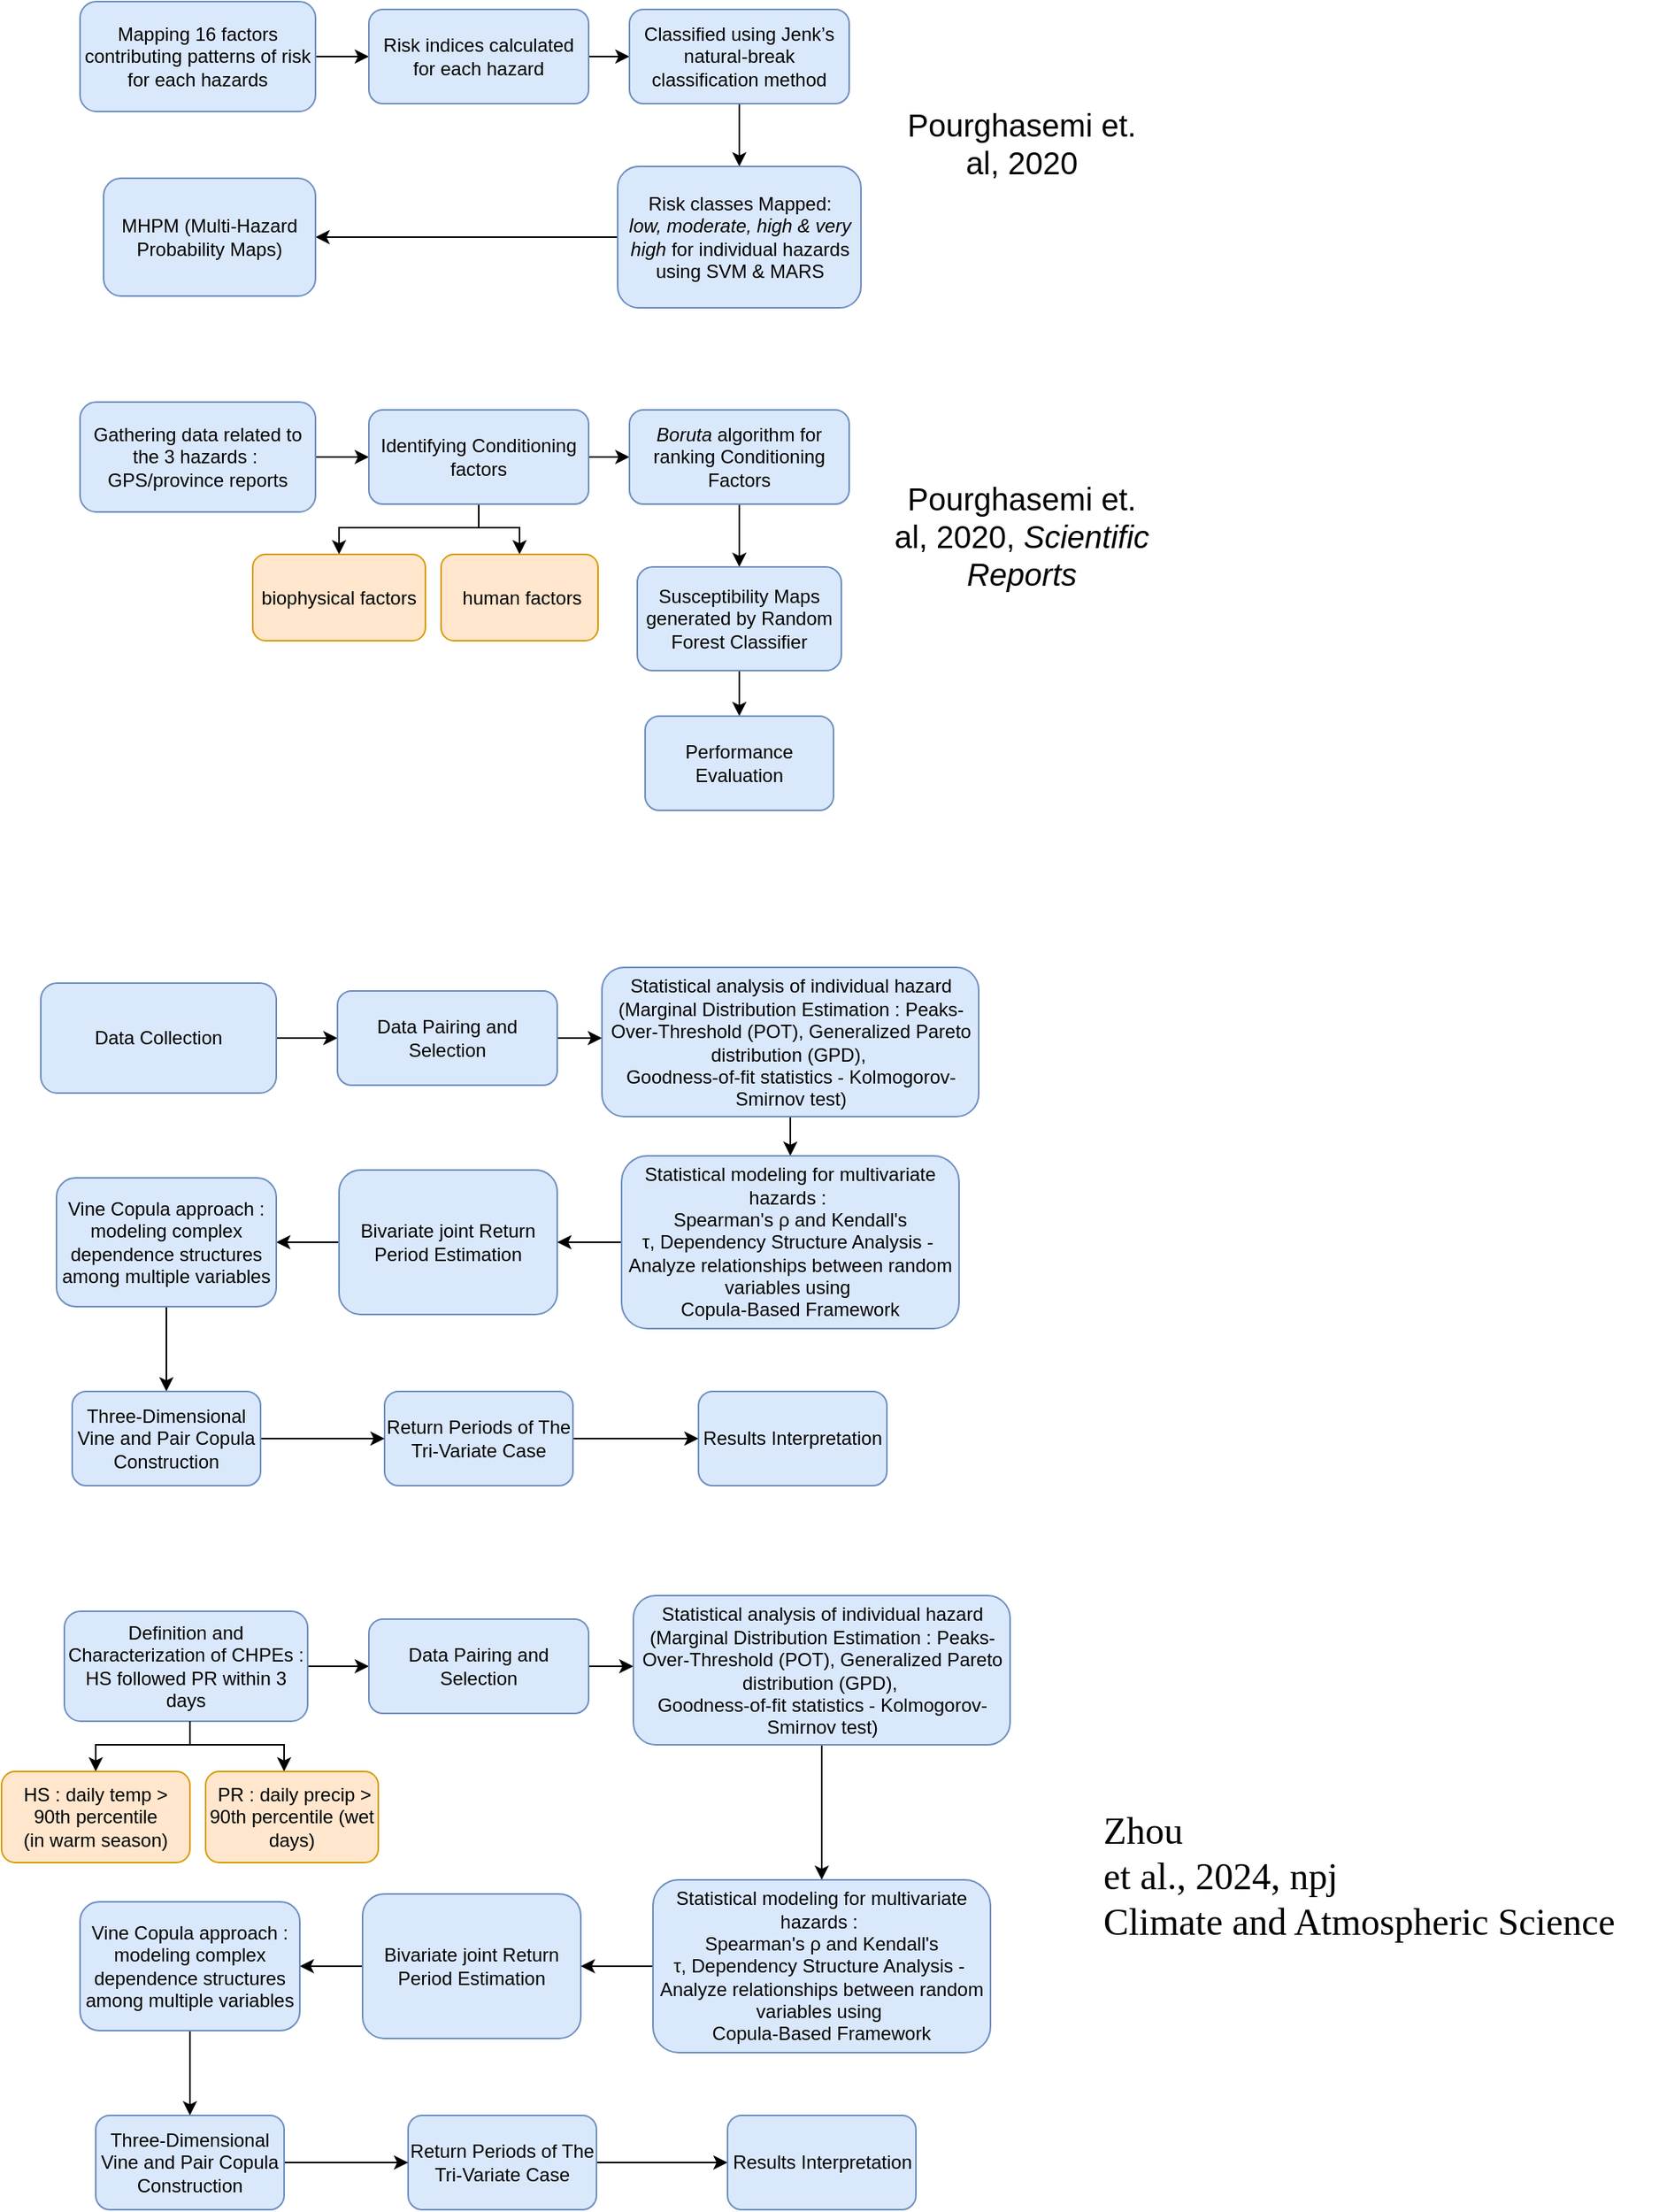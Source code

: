 <mxfile version="24.7.16">
  <diagram id="C5RBs43oDa-KdzZeNtuy" name="Page-1">
    <mxGraphModel dx="875" dy="471" grid="1" gridSize="10" guides="1" tooltips="1" connect="1" arrows="1" fold="1" page="1" pageScale="1" pageWidth="827" pageHeight="1169" math="0" shadow="0">
      <root>
        <mxCell id="WIyWlLk6GJQsqaUBKTNV-0" />
        <mxCell id="WIyWlLk6GJQsqaUBKTNV-1" parent="WIyWlLk6GJQsqaUBKTNV-0" />
        <mxCell id="TH8gpv6u57OxP0Jq2p1X-1" style="edgeStyle=orthogonalEdgeStyle;rounded=0;orthogonalLoop=1;jettySize=auto;html=1;entryX=0;entryY=0.5;entryDx=0;entryDy=0;" parent="WIyWlLk6GJQsqaUBKTNV-1" source="WIyWlLk6GJQsqaUBKTNV-3" target="WIyWlLk6GJQsqaUBKTNV-11" edge="1">
          <mxGeometry relative="1" as="geometry" />
        </mxCell>
        <mxCell id="WIyWlLk6GJQsqaUBKTNV-3" value="Mapping 16 factors contributing patterns of risk for each hazards" style="rounded=1;whiteSpace=wrap;html=1;fontSize=12;glass=0;strokeWidth=1;shadow=0;fillColor=#dae8fc;strokeColor=#6c8ebf;" parent="WIyWlLk6GJQsqaUBKTNV-1" vertex="1">
          <mxGeometry x="160" y="75" width="150" height="70" as="geometry" />
        </mxCell>
        <mxCell id="TH8gpv6u57OxP0Jq2p1X-3" value="" style="edgeStyle=orthogonalEdgeStyle;rounded=0;orthogonalLoop=1;jettySize=auto;html=1;" parent="WIyWlLk6GJQsqaUBKTNV-1" source="WIyWlLk6GJQsqaUBKTNV-11" target="TH8gpv6u57OxP0Jq2p1X-2" edge="1">
          <mxGeometry relative="1" as="geometry" />
        </mxCell>
        <mxCell id="WIyWlLk6GJQsqaUBKTNV-11" value="&lt;div&gt;Risk indices calculated for each hazard&lt;/div&gt;" style="rounded=1;whiteSpace=wrap;html=1;fontSize=12;glass=0;strokeWidth=1;shadow=0;fillColor=#dae8fc;strokeColor=#6c8ebf;" parent="WIyWlLk6GJQsqaUBKTNV-1" vertex="1">
          <mxGeometry x="344" y="80" width="140" height="60" as="geometry" />
        </mxCell>
        <mxCell id="TH8gpv6u57OxP0Jq2p1X-5" value="" style="edgeStyle=orthogonalEdgeStyle;rounded=0;orthogonalLoop=1;jettySize=auto;html=1;" parent="WIyWlLk6GJQsqaUBKTNV-1" source="TH8gpv6u57OxP0Jq2p1X-2" target="TH8gpv6u57OxP0Jq2p1X-4" edge="1">
          <mxGeometry relative="1" as="geometry" />
        </mxCell>
        <mxCell id="TH8gpv6u57OxP0Jq2p1X-2" value="&lt;div&gt;&lt;span style=&quot;background-color: initial;&quot;&gt;Classified using Jenk’s natural-break classification method&lt;/span&gt;&lt;/div&gt;" style="rounded=1;whiteSpace=wrap;html=1;fontSize=12;glass=0;strokeWidth=1;shadow=0;fillColor=#dae8fc;strokeColor=#6c8ebf;" parent="WIyWlLk6GJQsqaUBKTNV-1" vertex="1">
          <mxGeometry x="510" y="80" width="140" height="60" as="geometry" />
        </mxCell>
        <mxCell id="TH8gpv6u57OxP0Jq2p1X-25" value="" style="edgeStyle=orthogonalEdgeStyle;rounded=0;orthogonalLoop=1;jettySize=auto;html=1;" parent="WIyWlLk6GJQsqaUBKTNV-1" source="TH8gpv6u57OxP0Jq2p1X-4" target="TH8gpv6u57OxP0Jq2p1X-24" edge="1">
          <mxGeometry relative="1" as="geometry" />
        </mxCell>
        <mxCell id="TH8gpv6u57OxP0Jq2p1X-4" value="Risk classes Mapped:&lt;div&gt;&lt;i&gt;low,&amp;nbsp;&lt;/i&gt;&lt;span style=&quot;background-color: initial;&quot;&gt;&lt;i&gt;moderate, high &amp;amp; very high &lt;/i&gt;for individual hazards using SVM &amp;amp; MARS&lt;/span&gt;&lt;/div&gt;" style="whiteSpace=wrap;html=1;rounded=1;glass=0;strokeWidth=1;shadow=0;fillColor=#dae8fc;strokeColor=#6c8ebf;" parent="WIyWlLk6GJQsqaUBKTNV-1" vertex="1">
          <mxGeometry x="502.5" y="180" width="155" height="90" as="geometry" />
        </mxCell>
        <mxCell id="TH8gpv6u57OxP0Jq2p1X-6" value="&lt;font style=&quot;font-size: 20px;&quot;&gt;Pourghasemi et.&lt;br&gt;al, 2020&lt;/font&gt;" style="text;html=1;align=center;verticalAlign=middle;whiteSpace=wrap;rounded=0;" parent="WIyWlLk6GJQsqaUBKTNV-1" vertex="1">
          <mxGeometry x="670" y="120" width="180" height="90" as="geometry" />
        </mxCell>
        <mxCell id="TH8gpv6u57OxP0Jq2p1X-7" style="edgeStyle=orthogonalEdgeStyle;rounded=0;orthogonalLoop=1;jettySize=auto;html=1;entryX=0;entryY=0.5;entryDx=0;entryDy=0;" parent="WIyWlLk6GJQsqaUBKTNV-1" source="TH8gpv6u57OxP0Jq2p1X-8" target="TH8gpv6u57OxP0Jq2p1X-10" edge="1">
          <mxGeometry relative="1" as="geometry" />
        </mxCell>
        <mxCell id="TH8gpv6u57OxP0Jq2p1X-8" value=" Gathering data related to the 3 hazards :&amp;nbsp;&lt;div&gt;GPS/province reports&lt;/div&gt;" style="rounded=1;whiteSpace=wrap;html=1;fontSize=12;glass=0;strokeWidth=1;shadow=0;fillColor=#dae8fc;strokeColor=#6c8ebf;" parent="WIyWlLk6GJQsqaUBKTNV-1" vertex="1">
          <mxGeometry x="160" y="330" width="150" height="70" as="geometry" />
        </mxCell>
        <mxCell id="TH8gpv6u57OxP0Jq2p1X-9" value="" style="edgeStyle=orthogonalEdgeStyle;rounded=0;orthogonalLoop=1;jettySize=auto;html=1;" parent="WIyWlLk6GJQsqaUBKTNV-1" source="TH8gpv6u57OxP0Jq2p1X-10" target="TH8gpv6u57OxP0Jq2p1X-12" edge="1">
          <mxGeometry relative="1" as="geometry" />
        </mxCell>
        <mxCell id="TH8gpv6u57OxP0Jq2p1X-19" value="" style="edgeStyle=orthogonalEdgeStyle;rounded=0;orthogonalLoop=1;jettySize=auto;html=1;" parent="WIyWlLk6GJQsqaUBKTNV-1" source="TH8gpv6u57OxP0Jq2p1X-10" target="TH8gpv6u57OxP0Jq2p1X-15" edge="1">
          <mxGeometry relative="1" as="geometry">
            <Array as="points">
              <mxPoint x="414" y="410" />
              <mxPoint x="325" y="410" />
            </Array>
          </mxGeometry>
        </mxCell>
        <mxCell id="TH8gpv6u57OxP0Jq2p1X-21" value="" style="edgeStyle=orthogonalEdgeStyle;rounded=0;orthogonalLoop=1;jettySize=auto;html=1;" parent="WIyWlLk6GJQsqaUBKTNV-1" source="TH8gpv6u57OxP0Jq2p1X-10" target="TH8gpv6u57OxP0Jq2p1X-20" edge="1">
          <mxGeometry relative="1" as="geometry">
            <Array as="points">
              <mxPoint x="414" y="410" />
              <mxPoint x="440" y="410" />
            </Array>
          </mxGeometry>
        </mxCell>
        <mxCell id="TH8gpv6u57OxP0Jq2p1X-10" value="&lt;div&gt;Identifying Conditioning factors&lt;/div&gt;" style="rounded=1;whiteSpace=wrap;html=1;fontSize=12;glass=0;strokeWidth=1;shadow=0;fillColor=#dae8fc;strokeColor=#6c8ebf;" parent="WIyWlLk6GJQsqaUBKTNV-1" vertex="1">
          <mxGeometry x="344" y="335" width="140" height="60" as="geometry" />
        </mxCell>
        <mxCell id="TH8gpv6u57OxP0Jq2p1X-11" value="" style="edgeStyle=orthogonalEdgeStyle;rounded=0;orthogonalLoop=1;jettySize=auto;html=1;" parent="WIyWlLk6GJQsqaUBKTNV-1" source="TH8gpv6u57OxP0Jq2p1X-12" target="TH8gpv6u57OxP0Jq2p1X-13" edge="1">
          <mxGeometry relative="1" as="geometry" />
        </mxCell>
        <mxCell id="TH8gpv6u57OxP0Jq2p1X-12" value="&lt;i&gt;Boruta&lt;/i&gt; algorithm for ranking Conditioning Factors" style="rounded=1;whiteSpace=wrap;html=1;fontSize=12;glass=0;strokeWidth=1;shadow=0;fillColor=#dae8fc;strokeColor=#6c8ebf;" parent="WIyWlLk6GJQsqaUBKTNV-1" vertex="1">
          <mxGeometry x="510" y="335" width="140" height="60" as="geometry" />
        </mxCell>
        <mxCell id="TH8gpv6u57OxP0Jq2p1X-27" value="" style="edgeStyle=orthogonalEdgeStyle;rounded=0;orthogonalLoop=1;jettySize=auto;html=1;" parent="WIyWlLk6GJQsqaUBKTNV-1" source="TH8gpv6u57OxP0Jq2p1X-13" target="TH8gpv6u57OxP0Jq2p1X-26" edge="1">
          <mxGeometry relative="1" as="geometry" />
        </mxCell>
        <mxCell id="TH8gpv6u57OxP0Jq2p1X-13" value="Susceptibility Maps generated by Random Forest Classifier" style="whiteSpace=wrap;html=1;rounded=1;glass=0;strokeWidth=1;shadow=0;fillColor=#dae8fc;strokeColor=#6c8ebf;" parent="WIyWlLk6GJQsqaUBKTNV-1" vertex="1">
          <mxGeometry x="515" y="435" width="130" height="66" as="geometry" />
        </mxCell>
        <mxCell id="TH8gpv6u57OxP0Jq2p1X-14" value="&lt;font style=&quot;font-size: 20px;&quot;&gt;Pourghasemi et.&lt;br&gt;al, 2020, &lt;i&gt;Scientific Reports&lt;/i&gt;&lt;/font&gt;" style="text;html=1;align=center;verticalAlign=middle;whiteSpace=wrap;rounded=0;" parent="WIyWlLk6GJQsqaUBKTNV-1" vertex="1">
          <mxGeometry x="650" y="370" width="220" height="90" as="geometry" />
        </mxCell>
        <mxCell id="TH8gpv6u57OxP0Jq2p1X-15" value="&lt;div&gt;biophysical factors&lt;/div&gt;" style="rounded=1;whiteSpace=wrap;html=1;fontSize=12;glass=0;strokeWidth=1;shadow=0;fillColor=#ffe6cc;strokeColor=#d79b00;" parent="WIyWlLk6GJQsqaUBKTNV-1" vertex="1">
          <mxGeometry x="270" y="427" width="110" height="55" as="geometry" />
        </mxCell>
        <mxCell id="TH8gpv6u57OxP0Jq2p1X-20" value="&amp;nbsp;human factors" style="whiteSpace=wrap;html=1;fillColor=#ffe6cc;strokeColor=#d79b00;rounded=1;glass=0;strokeWidth=1;shadow=0;" parent="WIyWlLk6GJQsqaUBKTNV-1" vertex="1">
          <mxGeometry x="390" y="427" width="100" height="55" as="geometry" />
        </mxCell>
        <mxCell id="TH8gpv6u57OxP0Jq2p1X-24" value="MHPM (Multi-Hazard Probability Maps)" style="whiteSpace=wrap;html=1;fillColor=#dae8fc;strokeColor=#6c8ebf;rounded=1;glass=0;strokeWidth=1;shadow=0;" parent="WIyWlLk6GJQsqaUBKTNV-1" vertex="1">
          <mxGeometry x="175" y="187.5" width="135" height="75" as="geometry" />
        </mxCell>
        <mxCell id="TH8gpv6u57OxP0Jq2p1X-26" value="Performance Evaluation" style="whiteSpace=wrap;html=1;fillColor=#dae8fc;strokeColor=#6c8ebf;rounded=1;glass=0;strokeWidth=1;shadow=0;" parent="WIyWlLk6GJQsqaUBKTNV-1" vertex="1">
          <mxGeometry x="520" y="530" width="120" height="60" as="geometry" />
        </mxCell>
        <mxCell id="TH8gpv6u57OxP0Jq2p1X-28" style="edgeStyle=orthogonalEdgeStyle;rounded=0;orthogonalLoop=1;jettySize=auto;html=1;entryX=0;entryY=0.5;entryDx=0;entryDy=0;" parent="WIyWlLk6GJQsqaUBKTNV-1" source="TH8gpv6u57OxP0Jq2p1X-29" target="TH8gpv6u57OxP0Jq2p1X-31" edge="1">
          <mxGeometry relative="1" as="geometry" />
        </mxCell>
        <mxCell id="TH8gpv6u57OxP0Jq2p1X-29" value="Data Collection" style="rounded=1;whiteSpace=wrap;html=1;fontSize=12;glass=0;strokeWidth=1;shadow=0;fillColor=#dae8fc;strokeColor=#6c8ebf;" parent="WIyWlLk6GJQsqaUBKTNV-1" vertex="1">
          <mxGeometry x="135" y="700" width="150" height="70" as="geometry" />
        </mxCell>
        <mxCell id="TH8gpv6u57OxP0Jq2p1X-42" value="" style="edgeStyle=orthogonalEdgeStyle;rounded=0;orthogonalLoop=1;jettySize=auto;html=1;" parent="WIyWlLk6GJQsqaUBKTNV-1" source="TH8gpv6u57OxP0Jq2p1X-31" target="TH8gpv6u57OxP0Jq2p1X-41" edge="1">
          <mxGeometry relative="1" as="geometry">
            <Array as="points">
              <mxPoint x="490" y="735" />
              <mxPoint x="490" y="735" />
            </Array>
          </mxGeometry>
        </mxCell>
        <mxCell id="TH8gpv6u57OxP0Jq2p1X-31" value="&lt;div style=&quot;&quot;&gt;&lt;span style=&quot;&quot;&gt;Data Pairing and Selection&lt;/span&gt;&lt;br&gt;&lt;/div&gt;" style="rounded=1;whiteSpace=wrap;html=1;fontSize=12;glass=0;strokeWidth=1;shadow=0;fillColor=#dae8fc;strokeColor=#6c8ebf;" parent="WIyWlLk6GJQsqaUBKTNV-1" vertex="1">
          <mxGeometry x="324" y="705" width="140" height="60" as="geometry" />
        </mxCell>
        <mxCell id="TH8gpv6u57OxP0Jq2p1X-34" value="" style="edgeStyle=orthogonalEdgeStyle;rounded=0;orthogonalLoop=1;jettySize=auto;html=1;" parent="WIyWlLk6GJQsqaUBKTNV-1" source="TH8gpv6u57OxP0Jq2p1X-35" target="TH8gpv6u57OxP0Jq2p1X-36" edge="1">
          <mxGeometry relative="1" as="geometry" />
        </mxCell>
        <mxCell id="TH8gpv6u57OxP0Jq2p1X-35" value="&lt;div&gt;&lt;span style=&quot;background-color: initial;&quot;&gt;Bivariate joint Return Period Estimation&lt;/span&gt;&lt;br&gt;&lt;/div&gt;" style="whiteSpace=wrap;html=1;rounded=1;glass=0;strokeWidth=1;shadow=0;fillColor=#dae8fc;strokeColor=#6c8ebf;" parent="WIyWlLk6GJQsqaUBKTNV-1" vertex="1">
          <mxGeometry x="325" y="819" width="139" height="92" as="geometry" />
        </mxCell>
        <mxCell id="TH8gpv6u57OxP0Jq2p1X-49" value="" style="edgeStyle=orthogonalEdgeStyle;rounded=0;orthogonalLoop=1;jettySize=auto;html=1;" parent="WIyWlLk6GJQsqaUBKTNV-1" source="TH8gpv6u57OxP0Jq2p1X-36" target="TH8gpv6u57OxP0Jq2p1X-48" edge="1">
          <mxGeometry relative="1" as="geometry" />
        </mxCell>
        <mxCell id="TH8gpv6u57OxP0Jq2p1X-36" value="Vine Copula approach : modeling complex dependence structures among multiple variables" style="whiteSpace=wrap;html=1;fillColor=#dae8fc;strokeColor=#6c8ebf;rounded=1;glass=0;strokeWidth=1;shadow=0;" parent="WIyWlLk6GJQsqaUBKTNV-1" vertex="1">
          <mxGeometry x="145" y="824" width="140" height="82" as="geometry" />
        </mxCell>
        <mxCell id="TH8gpv6u57OxP0Jq2p1X-44" style="edgeStyle=orthogonalEdgeStyle;rounded=0;orthogonalLoop=1;jettySize=auto;html=1;entryX=0.5;entryY=0;entryDx=0;entryDy=0;" parent="WIyWlLk6GJQsqaUBKTNV-1" source="TH8gpv6u57OxP0Jq2p1X-41" target="TH8gpv6u57OxP0Jq2p1X-38" edge="1">
          <mxGeometry relative="1" as="geometry" />
        </mxCell>
        <mxCell id="TH8gpv6u57OxP0Jq2p1X-41" value="Statistical analysis of individual hazard&lt;div&gt;(&lt;span style=&quot;background-color: initial;&quot;&gt;Marginal Distribution Estimation :&amp;nbsp;&lt;/span&gt;&lt;span style=&quot;background-color: initial;&quot;&gt;Peaks-Over-Threshold (POT), G&lt;/span&gt;&lt;span style=&quot;background-color: initial;&quot;&gt;eneralized Pareto distribution (GPD),&amp;nbsp;&lt;/span&gt;&lt;/div&gt;&lt;div&gt;&lt;span style=&quot;background-color: initial;&quot;&gt;Goodness-of-fit statistics - Kolmogorov-Smirnov test&lt;/span&gt;&lt;span style=&quot;background-color: initial;&quot;&gt;)&lt;/span&gt;&lt;/div&gt;" style="whiteSpace=wrap;html=1;fillColor=#dae8fc;strokeColor=#6c8ebf;rounded=1;glass=0;strokeWidth=1;shadow=0;" parent="WIyWlLk6GJQsqaUBKTNV-1" vertex="1">
          <mxGeometry x="492.5" y="690" width="240" height="95" as="geometry" />
        </mxCell>
        <mxCell id="TH8gpv6u57OxP0Jq2p1X-45" style="edgeStyle=orthogonalEdgeStyle;rounded=0;orthogonalLoop=1;jettySize=auto;html=1;entryX=1;entryY=0.5;entryDx=0;entryDy=0;" parent="WIyWlLk6GJQsqaUBKTNV-1" source="TH8gpv6u57OxP0Jq2p1X-38" target="TH8gpv6u57OxP0Jq2p1X-35" edge="1">
          <mxGeometry relative="1" as="geometry">
            <mxPoint x="460" y="808" as="targetPoint" />
          </mxGeometry>
        </mxCell>
        <mxCell id="TH8gpv6u57OxP0Jq2p1X-38" value="Statistical modeling for multivariate hazards :&amp;nbsp;&lt;div&gt;Spearman&#39;s ρ and Kendall&#39;s τ,&amp;nbsp;&lt;span style=&quot;background-color: initial;&quot;&gt;Dependency Structure Analysis -&amp;nbsp;&lt;/span&gt;&lt;/div&gt;&lt;div&gt;Analyze relationships between random variables using&amp;nbsp;&lt;/div&gt;&lt;div&gt;Copula-Based Framework&lt;/div&gt;" style="whiteSpace=wrap;html=1;fillColor=#dae8fc;strokeColor=#6c8ebf;rounded=1;glass=0;strokeWidth=1;shadow=0;" parent="WIyWlLk6GJQsqaUBKTNV-1" vertex="1">
          <mxGeometry x="505" y="810" width="215" height="110" as="geometry" />
        </mxCell>
        <mxCell id="TH8gpv6u57OxP0Jq2p1X-52" value="" style="edgeStyle=orthogonalEdgeStyle;rounded=0;orthogonalLoop=1;jettySize=auto;html=1;" parent="WIyWlLk6GJQsqaUBKTNV-1" source="TH8gpv6u57OxP0Jq2p1X-46" target="TH8gpv6u57OxP0Jq2p1X-51" edge="1">
          <mxGeometry relative="1" as="geometry" />
        </mxCell>
        <mxCell id="TH8gpv6u57OxP0Jq2p1X-46" value="Return Periods of The Tri-Variate Case" style="whiteSpace=wrap;html=1;fillColor=#dae8fc;strokeColor=#6c8ebf;rounded=1;glass=0;strokeWidth=1;shadow=0;" parent="WIyWlLk6GJQsqaUBKTNV-1" vertex="1">
          <mxGeometry x="354" y="960" width="120" height="60" as="geometry" />
        </mxCell>
        <mxCell id="TH8gpv6u57OxP0Jq2p1X-50" style="edgeStyle=orthogonalEdgeStyle;rounded=0;orthogonalLoop=1;jettySize=auto;html=1;entryX=0;entryY=0.5;entryDx=0;entryDy=0;" parent="WIyWlLk6GJQsqaUBKTNV-1" source="TH8gpv6u57OxP0Jq2p1X-48" target="TH8gpv6u57OxP0Jq2p1X-46" edge="1">
          <mxGeometry relative="1" as="geometry" />
        </mxCell>
        <mxCell id="TH8gpv6u57OxP0Jq2p1X-48" value="Three-Dimensional Vine and Pair Copula Construction" style="whiteSpace=wrap;html=1;fillColor=#dae8fc;strokeColor=#6c8ebf;rounded=1;glass=0;strokeWidth=1;shadow=0;" parent="WIyWlLk6GJQsqaUBKTNV-1" vertex="1">
          <mxGeometry x="155" y="960" width="120" height="60" as="geometry" />
        </mxCell>
        <mxCell id="TH8gpv6u57OxP0Jq2p1X-51" value="Results Interpretation" style="whiteSpace=wrap;html=1;fillColor=#dae8fc;strokeColor=#6c8ebf;rounded=1;glass=0;strokeWidth=1;shadow=0;" parent="WIyWlLk6GJQsqaUBKTNV-1" vertex="1">
          <mxGeometry x="554" y="960" width="120" height="60" as="geometry" />
        </mxCell>
        <mxCell id="uckMO3cgICykp_9AKbRy-0" style="edgeStyle=orthogonalEdgeStyle;rounded=0;orthogonalLoop=1;jettySize=auto;html=1;entryX=0;entryY=0.5;entryDx=0;entryDy=0;" edge="1" parent="WIyWlLk6GJQsqaUBKTNV-1" source="uckMO3cgICykp_9AKbRy-1" target="uckMO3cgICykp_9AKbRy-3">
          <mxGeometry relative="1" as="geometry" />
        </mxCell>
        <mxCell id="uckMO3cgICykp_9AKbRy-1" value="Definition and Characterization of CHPEs :&lt;div&gt;HS followed PR within 3 days&lt;br&gt;&lt;/div&gt;" style="rounded=1;whiteSpace=wrap;html=1;fontSize=12;glass=0;strokeWidth=1;shadow=0;fillColor=#dae8fc;strokeColor=#6c8ebf;" vertex="1" parent="WIyWlLk6GJQsqaUBKTNV-1">
          <mxGeometry x="150" y="1100" width="155" height="70" as="geometry" />
        </mxCell>
        <mxCell id="uckMO3cgICykp_9AKbRy-2" value="" style="edgeStyle=orthogonalEdgeStyle;rounded=0;orthogonalLoop=1;jettySize=auto;html=1;" edge="1" parent="WIyWlLk6GJQsqaUBKTNV-1" source="uckMO3cgICykp_9AKbRy-3" target="uckMO3cgICykp_9AKbRy-9">
          <mxGeometry relative="1" as="geometry">
            <Array as="points">
              <mxPoint x="510" y="1135" />
              <mxPoint x="510" y="1135" />
            </Array>
          </mxGeometry>
        </mxCell>
        <mxCell id="uckMO3cgICykp_9AKbRy-3" value="&lt;div style=&quot;&quot;&gt;&lt;span style=&quot;&quot;&gt;Data Pairing and Selection&lt;/span&gt;&lt;br&gt;&lt;/div&gt;" style="rounded=1;whiteSpace=wrap;html=1;fontSize=12;glass=0;strokeWidth=1;shadow=0;fillColor=#dae8fc;strokeColor=#6c8ebf;" vertex="1" parent="WIyWlLk6GJQsqaUBKTNV-1">
          <mxGeometry x="344" y="1105" width="140" height="60" as="geometry" />
        </mxCell>
        <mxCell id="uckMO3cgICykp_9AKbRy-4" value="" style="edgeStyle=orthogonalEdgeStyle;rounded=0;orthogonalLoop=1;jettySize=auto;html=1;" edge="1" parent="WIyWlLk6GJQsqaUBKTNV-1" source="uckMO3cgICykp_9AKbRy-5" target="uckMO3cgICykp_9AKbRy-7">
          <mxGeometry relative="1" as="geometry" />
        </mxCell>
        <mxCell id="uckMO3cgICykp_9AKbRy-5" value="&lt;div&gt;&lt;span style=&quot;background-color: initial;&quot;&gt;Bivariate joint Return Period Estimation&lt;/span&gt;&lt;br&gt;&lt;/div&gt;" style="whiteSpace=wrap;html=1;rounded=1;glass=0;strokeWidth=1;shadow=0;fillColor=#dae8fc;strokeColor=#6c8ebf;" vertex="1" parent="WIyWlLk6GJQsqaUBKTNV-1">
          <mxGeometry x="340" y="1280" width="139" height="92" as="geometry" />
        </mxCell>
        <mxCell id="uckMO3cgICykp_9AKbRy-6" value="" style="edgeStyle=orthogonalEdgeStyle;rounded=0;orthogonalLoop=1;jettySize=auto;html=1;" edge="1" parent="WIyWlLk6GJQsqaUBKTNV-1" source="uckMO3cgICykp_9AKbRy-7" target="uckMO3cgICykp_9AKbRy-15">
          <mxGeometry relative="1" as="geometry" />
        </mxCell>
        <mxCell id="uckMO3cgICykp_9AKbRy-7" value="Vine Copula approach : modeling complex dependence structures among multiple variables" style="whiteSpace=wrap;html=1;fillColor=#dae8fc;strokeColor=#6c8ebf;rounded=1;glass=0;strokeWidth=1;shadow=0;" vertex="1" parent="WIyWlLk6GJQsqaUBKTNV-1">
          <mxGeometry x="160" y="1285" width="140" height="82" as="geometry" />
        </mxCell>
        <mxCell id="uckMO3cgICykp_9AKbRy-8" style="edgeStyle=orthogonalEdgeStyle;rounded=0;orthogonalLoop=1;jettySize=auto;html=1;entryX=0.5;entryY=0;entryDx=0;entryDy=0;" edge="1" parent="WIyWlLk6GJQsqaUBKTNV-1" source="uckMO3cgICykp_9AKbRy-9" target="uckMO3cgICykp_9AKbRy-11">
          <mxGeometry relative="1" as="geometry" />
        </mxCell>
        <mxCell id="uckMO3cgICykp_9AKbRy-9" value="Statistical analysis of individual hazard&lt;div&gt;(&lt;span style=&quot;background-color: initial;&quot;&gt;Marginal Distribution Estimation :&amp;nbsp;&lt;/span&gt;&lt;span style=&quot;background-color: initial;&quot;&gt;Peaks-Over-Threshold (POT), G&lt;/span&gt;&lt;span style=&quot;background-color: initial;&quot;&gt;eneralized Pareto distribution (GPD),&amp;nbsp;&lt;/span&gt;&lt;/div&gt;&lt;div&gt;&lt;span style=&quot;background-color: initial;&quot;&gt;Goodness-of-fit statistics - Kolmogorov-Smirnov test&lt;/span&gt;&lt;span style=&quot;background-color: initial;&quot;&gt;)&lt;/span&gt;&lt;/div&gt;" style="whiteSpace=wrap;html=1;fillColor=#dae8fc;strokeColor=#6c8ebf;rounded=1;glass=0;strokeWidth=1;shadow=0;" vertex="1" parent="WIyWlLk6GJQsqaUBKTNV-1">
          <mxGeometry x="512.5" y="1090" width="240" height="95" as="geometry" />
        </mxCell>
        <mxCell id="uckMO3cgICykp_9AKbRy-10" style="edgeStyle=orthogonalEdgeStyle;rounded=0;orthogonalLoop=1;jettySize=auto;html=1;entryX=1;entryY=0.5;entryDx=0;entryDy=0;exitX=0;exitY=0.5;exitDx=0;exitDy=0;" edge="1" parent="WIyWlLk6GJQsqaUBKTNV-1" source="uckMO3cgICykp_9AKbRy-11" target="uckMO3cgICykp_9AKbRy-5">
          <mxGeometry relative="1" as="geometry">
            <mxPoint x="475" y="1269" as="targetPoint" />
            <mxPoint x="520" y="1326" as="sourcePoint" />
          </mxGeometry>
        </mxCell>
        <mxCell id="uckMO3cgICykp_9AKbRy-11" value="Statistical modeling for multivariate hazards :&amp;nbsp;&lt;div&gt;Spearman&#39;s ρ and Kendall&#39;s τ,&amp;nbsp;&lt;span style=&quot;background-color: initial;&quot;&gt;Dependency Structure Analysis -&amp;nbsp;&lt;/span&gt;&lt;/div&gt;&lt;div&gt;Analyze relationships between random variables using&amp;nbsp;&lt;/div&gt;&lt;div&gt;Copula-Based Framework&lt;/div&gt;" style="whiteSpace=wrap;html=1;fillColor=#dae8fc;strokeColor=#6c8ebf;rounded=1;glass=0;strokeWidth=1;shadow=0;" vertex="1" parent="WIyWlLk6GJQsqaUBKTNV-1">
          <mxGeometry x="525" y="1271" width="215" height="110" as="geometry" />
        </mxCell>
        <mxCell id="uckMO3cgICykp_9AKbRy-12" value="" style="edgeStyle=orthogonalEdgeStyle;rounded=0;orthogonalLoop=1;jettySize=auto;html=1;entryX=0;entryY=0.5;entryDx=0;entryDy=0;" edge="1" parent="WIyWlLk6GJQsqaUBKTNV-1" source="uckMO3cgICykp_9AKbRy-13" target="uckMO3cgICykp_9AKbRy-16">
          <mxGeometry relative="1" as="geometry">
            <mxPoint x="569" y="1451" as="targetPoint" />
          </mxGeometry>
        </mxCell>
        <mxCell id="uckMO3cgICykp_9AKbRy-13" value="Return Periods of The Tri-Variate Case" style="whiteSpace=wrap;html=1;fillColor=#dae8fc;strokeColor=#6c8ebf;rounded=1;glass=0;strokeWidth=1;shadow=0;" vertex="1" parent="WIyWlLk6GJQsqaUBKTNV-1">
          <mxGeometry x="369" y="1421" width="120" height="60" as="geometry" />
        </mxCell>
        <mxCell id="uckMO3cgICykp_9AKbRy-14" style="edgeStyle=orthogonalEdgeStyle;rounded=0;orthogonalLoop=1;jettySize=auto;html=1;entryX=0;entryY=0.5;entryDx=0;entryDy=0;" edge="1" parent="WIyWlLk6GJQsqaUBKTNV-1" source="uckMO3cgICykp_9AKbRy-15" target="uckMO3cgICykp_9AKbRy-13">
          <mxGeometry relative="1" as="geometry" />
        </mxCell>
        <mxCell id="uckMO3cgICykp_9AKbRy-15" value="Three-Dimensional Vine and Pair Copula Construction" style="whiteSpace=wrap;html=1;fillColor=#dae8fc;strokeColor=#6c8ebf;rounded=1;glass=0;strokeWidth=1;shadow=0;" vertex="1" parent="WIyWlLk6GJQsqaUBKTNV-1">
          <mxGeometry x="170" y="1421" width="120" height="60" as="geometry" />
        </mxCell>
        <mxCell id="uckMO3cgICykp_9AKbRy-16" value="Results Interpretation" style="whiteSpace=wrap;html=1;fillColor=#dae8fc;strokeColor=#6c8ebf;rounded=1;glass=0;strokeWidth=1;shadow=0;" vertex="1" parent="WIyWlLk6GJQsqaUBKTNV-1">
          <mxGeometry x="572.5" y="1421" width="120" height="60" as="geometry" />
        </mxCell>
        <mxCell id="uckMO3cgICykp_9AKbRy-17" value="&lt;span style=&quot;font-size:18.0pt;font-family:Aptos;&#xa;mso-ascii-font-family:Aptos;mso-fareast-font-family:+mn-ea;mso-bidi-font-family:&#xa;+mn-cs;mso-ascii-theme-font:minor-latin;mso-fareast-theme-font:minor-fareast;&#xa;mso-bidi-theme-font:minor-bidi;color:black;mso-color-index:1;mso-font-kerning:&#xa;12.0pt;language:en-IN;mso-style-textfill-type:solid;mso-style-textfill-fill-themecolor:&#xa;text1;mso-style-textfill-fill-color:black;mso-style-textfill-fill-alpha:100.0%&quot;&gt;Zhou&#xa;et al., 2024, &lt;/span&gt;&lt;span style=&quot;font-size:18.0pt;font-family:Aptos;&#xa;mso-ascii-font-family:Aptos;mso-fareast-font-family:+mn-ea;mso-bidi-font-family:&#xa;+mn-cs;mso-ascii-theme-font:minor-latin;mso-fareast-theme-font:minor-fareast;&#xa;mso-bidi-theme-font:minor-bidi;color:black;mso-color-index:1;mso-font-kerning:&#xa;12.0pt;language:en-IN;mso-style-textfill-type:solid;mso-style-textfill-fill-themecolor:&#xa;text1;mso-style-textfill-fill-color:black;mso-style-textfill-fill-alpha:100.0%&quot;&gt;npj&lt;/span&gt;&lt;span style=&quot;font-size:18.0pt;font-family:Aptos;mso-ascii-font-family:Aptos;&#xa;mso-fareast-font-family:+mn-ea;mso-bidi-font-family:+mn-cs;mso-ascii-theme-font:&#xa;minor-latin;mso-fareast-theme-font:minor-fareast;mso-bidi-theme-font:minor-bidi;&#xa;color:black;mso-color-index:1;mso-font-kerning:12.0pt;language:en-IN;&#xa;mso-style-textfill-type:solid;mso-style-textfill-fill-themecolor:text1;&#xa;mso-style-textfill-fill-color:black;mso-style-textfill-fill-alpha:100.0%&quot;&gt;&#xa;Climate and Atmospheric Science&lt;/span&gt;" style="text;whiteSpace=wrap;html=1;" vertex="1" parent="WIyWlLk6GJQsqaUBKTNV-1">
          <mxGeometry x="810" y="1219" width="360" height="110" as="geometry" />
        </mxCell>
        <mxCell id="uckMO3cgICykp_9AKbRy-18" value="" style="edgeStyle=orthogonalEdgeStyle;rounded=0;orthogonalLoop=1;jettySize=auto;html=1;entryX=0.5;entryY=0;entryDx=0;entryDy=0;" edge="1" parent="WIyWlLk6GJQsqaUBKTNV-1" target="uckMO3cgICykp_9AKbRy-20">
          <mxGeometry relative="1" as="geometry">
            <Array as="points">
              <mxPoint x="230" y="1170" />
              <mxPoint x="230" y="1185" />
              <mxPoint x="175" y="1185" />
            </Array>
            <mxPoint x="230" y="1170" as="sourcePoint" />
          </mxGeometry>
        </mxCell>
        <mxCell id="uckMO3cgICykp_9AKbRy-19" value="" style="edgeStyle=orthogonalEdgeStyle;rounded=0;orthogonalLoop=1;jettySize=auto;html=1;" edge="1" parent="WIyWlLk6GJQsqaUBKTNV-1" target="uckMO3cgICykp_9AKbRy-21">
          <mxGeometry relative="1" as="geometry">
            <Array as="points">
              <mxPoint x="230" y="1170" />
              <mxPoint x="230" y="1185" />
              <mxPoint x="290" y="1185" />
            </Array>
            <mxPoint x="230" y="1170" as="sourcePoint" />
          </mxGeometry>
        </mxCell>
        <mxCell id="uckMO3cgICykp_9AKbRy-20" value="&lt;div&gt;HS :&amp;nbsp;daily temp &amp;gt; 90th percentile&lt;/div&gt;&lt;div&gt;(in warm season)&lt;/div&gt;" style="rounded=1;whiteSpace=wrap;html=1;fontSize=12;glass=0;strokeWidth=1;shadow=0;fillColor=#ffe6cc;strokeColor=#d79b00;" vertex="1" parent="WIyWlLk6GJQsqaUBKTNV-1">
          <mxGeometry x="110" y="1202" width="120" height="58" as="geometry" />
        </mxCell>
        <mxCell id="uckMO3cgICykp_9AKbRy-21" value="&amp;nbsp;PR :&amp;nbsp;daily precip &amp;gt; 90th percentile (wet days)" style="whiteSpace=wrap;html=1;fillColor=#ffe6cc;strokeColor=#d79b00;rounded=1;glass=0;strokeWidth=1;shadow=0;" vertex="1" parent="WIyWlLk6GJQsqaUBKTNV-1">
          <mxGeometry x="240" y="1202" width="110" height="58" as="geometry" />
        </mxCell>
      </root>
    </mxGraphModel>
  </diagram>
</mxfile>
